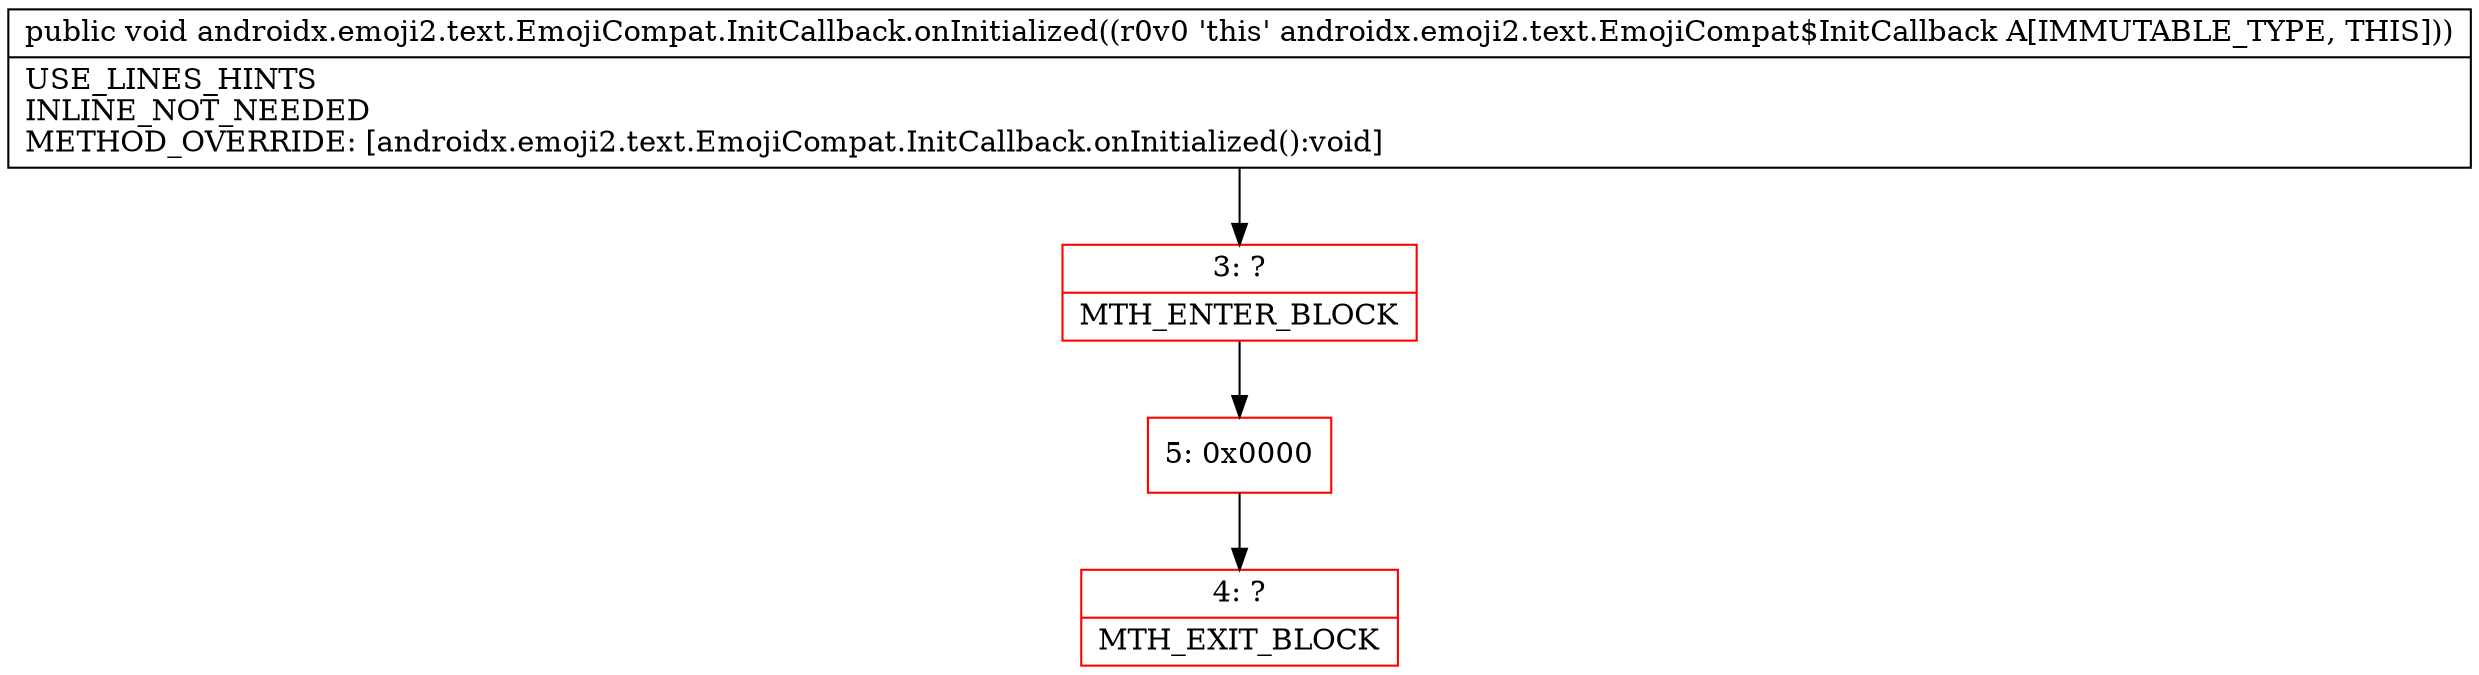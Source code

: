 digraph "CFG forandroidx.emoji2.text.EmojiCompat.InitCallback.onInitialized()V" {
subgraph cluster_Region_617726087 {
label = "R(0)";
node [shape=record,color=blue];
}
Node_3 [shape=record,color=red,label="{3\:\ ?|MTH_ENTER_BLOCK\l}"];
Node_5 [shape=record,color=red,label="{5\:\ 0x0000}"];
Node_4 [shape=record,color=red,label="{4\:\ ?|MTH_EXIT_BLOCK\l}"];
MethodNode[shape=record,label="{public void androidx.emoji2.text.EmojiCompat.InitCallback.onInitialized((r0v0 'this' androidx.emoji2.text.EmojiCompat$InitCallback A[IMMUTABLE_TYPE, THIS]))  | USE_LINES_HINTS\lINLINE_NOT_NEEDED\lMETHOD_OVERRIDE: [androidx.emoji2.text.EmojiCompat.InitCallback.onInitialized():void]\l}"];
MethodNode -> Node_3;Node_3 -> Node_5;
Node_5 -> Node_4;
}

